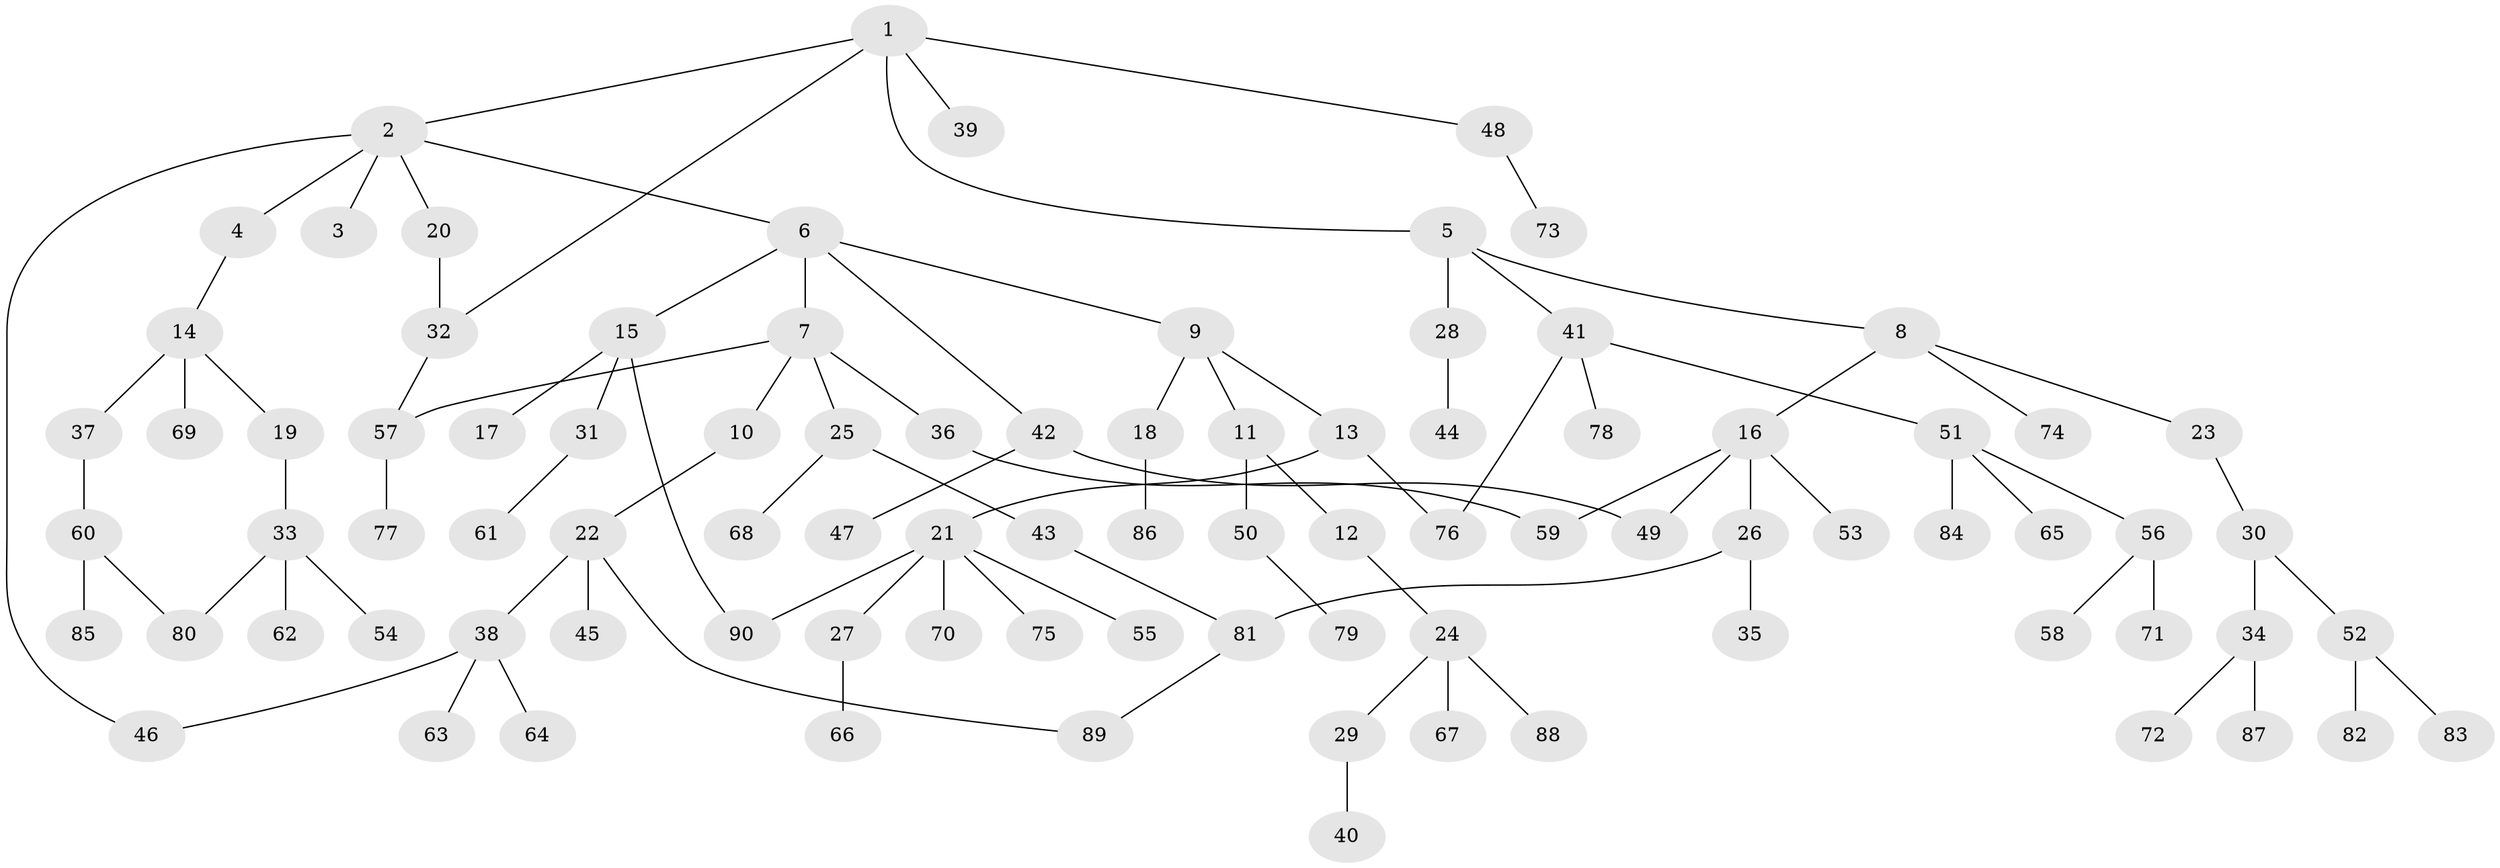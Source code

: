 // coarse degree distribution, {6: 0.1076923076923077, 1: 0.47692307692307695, 5: 0.03076923076923077, 2: 0.23076923076923078, 3: 0.07692307692307693, 4: 0.07692307692307693}
// Generated by graph-tools (version 1.1) at 2025/51/02/27/25 19:51:39]
// undirected, 90 vertices, 99 edges
graph export_dot {
graph [start="1"]
  node [color=gray90,style=filled];
  1;
  2;
  3;
  4;
  5;
  6;
  7;
  8;
  9;
  10;
  11;
  12;
  13;
  14;
  15;
  16;
  17;
  18;
  19;
  20;
  21;
  22;
  23;
  24;
  25;
  26;
  27;
  28;
  29;
  30;
  31;
  32;
  33;
  34;
  35;
  36;
  37;
  38;
  39;
  40;
  41;
  42;
  43;
  44;
  45;
  46;
  47;
  48;
  49;
  50;
  51;
  52;
  53;
  54;
  55;
  56;
  57;
  58;
  59;
  60;
  61;
  62;
  63;
  64;
  65;
  66;
  67;
  68;
  69;
  70;
  71;
  72;
  73;
  74;
  75;
  76;
  77;
  78;
  79;
  80;
  81;
  82;
  83;
  84;
  85;
  86;
  87;
  88;
  89;
  90;
  1 -- 2;
  1 -- 5;
  1 -- 32;
  1 -- 39;
  1 -- 48;
  2 -- 3;
  2 -- 4;
  2 -- 6;
  2 -- 20;
  2 -- 46;
  4 -- 14;
  5 -- 8;
  5 -- 28;
  5 -- 41;
  6 -- 7;
  6 -- 9;
  6 -- 15;
  6 -- 42;
  7 -- 10;
  7 -- 25;
  7 -- 36;
  7 -- 57;
  8 -- 16;
  8 -- 23;
  8 -- 74;
  9 -- 11;
  9 -- 13;
  9 -- 18;
  10 -- 22;
  11 -- 12;
  11 -- 50;
  12 -- 24;
  13 -- 21;
  13 -- 76;
  14 -- 19;
  14 -- 37;
  14 -- 69;
  15 -- 17;
  15 -- 31;
  15 -- 90;
  16 -- 26;
  16 -- 49;
  16 -- 53;
  16 -- 59;
  18 -- 86;
  19 -- 33;
  20 -- 32;
  21 -- 27;
  21 -- 55;
  21 -- 70;
  21 -- 75;
  21 -- 90;
  22 -- 38;
  22 -- 45;
  22 -- 89;
  23 -- 30;
  24 -- 29;
  24 -- 67;
  24 -- 88;
  25 -- 43;
  25 -- 68;
  26 -- 35;
  26 -- 81;
  27 -- 66;
  28 -- 44;
  29 -- 40;
  30 -- 34;
  30 -- 52;
  31 -- 61;
  32 -- 57;
  33 -- 54;
  33 -- 62;
  33 -- 80;
  34 -- 72;
  34 -- 87;
  36 -- 59;
  37 -- 60;
  38 -- 63;
  38 -- 64;
  38 -- 46;
  41 -- 51;
  41 -- 76;
  41 -- 78;
  42 -- 47;
  42 -- 49;
  43 -- 81;
  48 -- 73;
  50 -- 79;
  51 -- 56;
  51 -- 65;
  51 -- 84;
  52 -- 82;
  52 -- 83;
  56 -- 58;
  56 -- 71;
  57 -- 77;
  60 -- 85;
  60 -- 80;
  81 -- 89;
}

